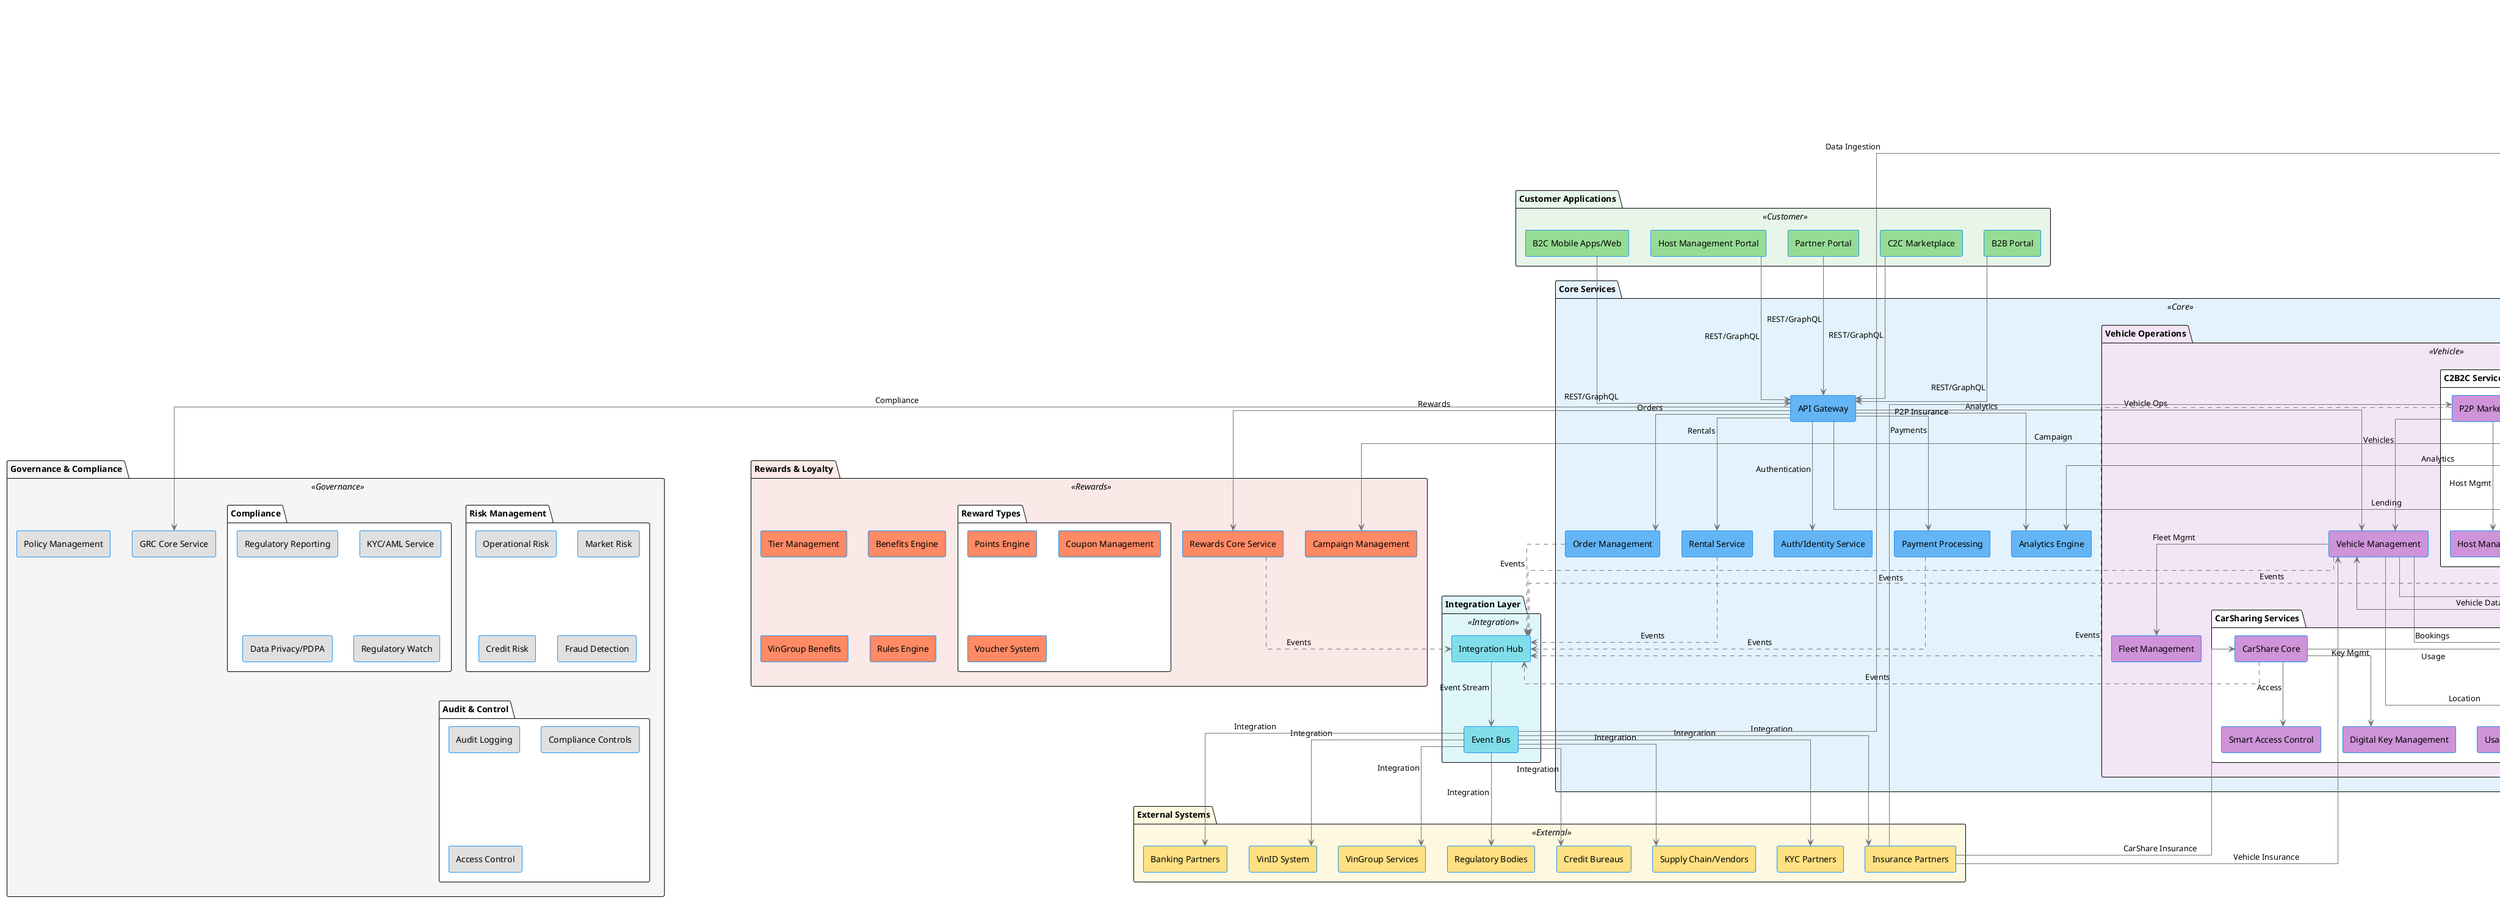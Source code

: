 @startuml
!theme plain
skinparam componentStyle rectangle
skinparam padding 2
skinparam linetype ortho

' Color definitions
skinparam package {
    BackgroundColor<<Customer>> #E8F5E9
    BackgroundColor<<Core>> #E3F2FD
    BackgroundColor<<Vehicle>> #F3E5F5
    BackgroundColor<<Lending>> #FFF3E0
    BackgroundColor<<Rewards>> #FBE9E7
    BackgroundColor<<Observability>> #EFEBE9
    BackgroundColor<<Governance>> #F5F5F5
    BackgroundColor<<Integration>> #E0F7FA
    BackgroundColor<<External>> #FFF8E1
    BackgroundColor<<Data>> #F3E5F5
}

skinparam component {
    BackgroundColor #FFFFFF
    BorderColor #2196F3
    ArrowColor #757575
}

package "Customer Applications" <<Customer>> {
    [B2C Mobile Apps/Web] as B2C #97DC95
    [B2B Portal] as B2B #97DC95
    [C2C Marketplace] as C2C #97DC95
    [Partner Portal] as Partners #97DC95
    [Host Management Portal] as Hosts #97DC95
}

package "Core Services" <<Core>> {
    [API Gateway] as API #64B5F6
    [Auth/Identity Service] as Auth #64B5F6
    [Payment Processing] as Payment #64B5F6
    [Order Management] as Order #64B5F6
    [Rental Service] as Rental #64B5F6
    [Analytics Engine] as Analytics #64B5F6

    package "Vehicle Operations" <<Vehicle>> {
        [Vehicle Management] as Vehicle #CE93D8
        [Fleet Management] as Fleet #CE93D8
        [IoT & Telematics] as IoT #CE93D8
        [Location Services] as Location #CE93D8
        [Booking Engine] as Booking #CE93D8

        package "CarSharing Services" {
            [CarShare Core] as ShareCore #CE93D8
            [Digital Key Management] as KeyMgmt #CE93D8
            [Usage Tracking] as Usage #CE93D8
            [Smart Access Control] as Unlock #CE93D8
        }

        package "C2B2C Services" {
            [P2P Marketplace] as P2P #CE93D8
            [Host Management] as HostMgmt #CE93D8
            [Revenue Share Engine] as Revenue #CE93D8
            [Quality Control] as Quality #CE93D8
        }
    }
}

package "Lending Services" <<Lending>> {
    [Lending Core Service] as LendCore #FFB74D

    package "B2C Lending" {
        [Installment Service] as Install #FFB74D
        [BNPL Service] as BNPL #FFB74D
        [Consumer Scoring] as ConsScore #FFB74D
    }

    package "B2B Lending" {
        [Merchant Lending] as MerchLend #FFB74D
        [Business Scoring] as BizScore #FFB74D
        [Collateral Management] as CollMgmt #FFB74D
    }

    [Lending Risk] as LendRisk #FFB74D
    [Collection Service] as Collection #FFB74D
}

package "Rewards & Loyalty" <<Rewards>> {
    [Rewards Core Service] as RewardCore #FF8A65

    package "Reward Types" {
        [Points Engine] as Points #FF8A65
        [Coupon Management] as Coupon #FF8A65
        [Voucher System] as Voucher #FF8A65
    }

    [Tier Management] as Tiers #FF8A65
    [Benefits Engine] as Benefits #FF8A65
    [VinGroup Benefits] as VinLoyalty #FF8A65
    [Campaign Management] as Campaign #FF8A65
    [Rules Engine] as RuleEngine #FF8A65
}

package "Observability & SRE" <<Observability>> {
    [Monitoring Dashboard] as Monitor #BCAAA4

    package "Observability Stack" {
        [Metrics Collection] as Metrics #BCAAA4
        [Log Aggregation] as Logs #BCAAA4
        [Distributed Tracing] as Traces #BCAAA4
        [Application Performance] as APM #BCAAA4
    }

    package "SRE Tools" {
        [Alert Management] as Alert #BCAAA4
        [Incident Management] as Incident #BCAAA4
        [On-Call Management] as OnCall #BCAAA4
        [Runbooks & Playbooks] as RunBooks #BCAAA4
    }

    package "Platform Health" {
        [SLO Monitoring] as SLO #BCAAA4
        [Capacity Planning] as Capacity #BCAAA4
        [Chaos Engineering] as Chaos #BCAAA4
        [Load Testing] as LoadTest #BCAAA4
    }
}

package "Governance & Compliance" <<Governance>> {
    [GRC Core Service] as GRC #E0E0E0

    package "Risk Management" {
        [Operational Risk] as OpRisk #E0E0E0
        [Market Risk] as MarketRisk #E0E0E0
        [Credit Risk] as CreditRisk #E0E0E0
        [Fraud Detection] as FraudRisk #E0E0E0
    }

    package "Compliance" {
        [Regulatory Reporting] as RegReport #E0E0E0
        [KYC/AML Service] as KYC_AML #E0E0E0
        [Data Privacy/PDPA] as DataPrivacy #E0E0E0
        [Regulatory Watch] as RegWatch #E0E0E0
    }

    package "Audit & Control" {
        [Audit Logging] as AuditLog #E0E0E0
        [Compliance Controls] as CompControl #E0E0E0
        [Access Control] as AccessCtrl #E0E0E0
    }

    [Policy Management] as Policy #E0E0E0
}

package "Integration Layer" <<Integration>> {
    [Integration Hub] as IntHub #80DEEA
    [Event Bus] as EventBus #80DEEA
}

package "External Systems" <<External>> {
    [VinGroup Services] as VinGroup #FFE082
    [VinID System] as VinID #FFE082
    [Banking Partners] as Banks #FFE082
    [KYC Partners] as KYCPartners #FFE082
    [Supply Chain/Vendors] as ServicePartners #FFE082
    [Credit Bureaus] as CreditBureau #FFE082
    [Regulatory Bodies] as Regulators #FFE082
    [Insurance Partners] as Insurance #FFE082
}

package "Data Platform" <<Data>> {
    [Data Lake] as DataLake #CE93D8
    [Data Warehouse] as DataWarehouse #CE93D8
    [ML Pipeline] as ML #CE93D8
    [Data Governance] as DataGov #CE93D8
}

' Connections remain the same as before
' Customer Apps to API
B2C --> API : "REST/GraphQL"
B2B --> API : "REST/GraphQL"
C2C --> API : "REST/GraphQL"
Partners --> API : "REST/GraphQL"
Hosts --> API : "REST/GraphQL"

' API to Core Services
API --> Auth : "Authentication"
API --> Payment : "Payments"
API --> Vehicle : "Vehicle Ops"
API --> Order : "Orders"
API --> Rental : "Rentals"
API --> Analytics : "Analytics"
API --> LendCore : "Lending"
API --> RewardCore : "Rewards"
API --> GRC : "Compliance"

' Vehicle Operations
Vehicle --> Fleet : "Fleet Mgmt"
Vehicle --> IoT : "IoT Data"
Vehicle --> Location : "Location"
Vehicle --> Booking : "Bookings"

ShareCore --> KeyMgmt : "Key Mgmt"
ShareCore --> Usage : "Usage"
ShareCore --> Unlock : "Access"

IoT --> Usage : "Track"
IoT --> Location : "Location"
IoT --> Vehicle : "Vehicle Data"

P2P --> HostMgmt : "Host Mgmt"
P2P --> Revenue : "Revenue"
P2P --> Quality : "Quality"
P2P --> Vehicle : "Vehicles"

' Core Integrations
Vehicle ..> IntHub : "Events"
Payment ..> IntHub : "Events"
Order ..> IntHub : "Events"
Rental ..> IntHub : "Events"
LendCore ..> IntHub : "Events"
RewardCore ..> IntHub : "Events"
ShareCore ..> IntHub : "Events"
P2P ..> IntHub : "Events"

IntHub --> EventBus : "Event Stream"

' External Systems Integration
EventBus --> VinGroup : "Integration"
EventBus --> VinID : "Integration"
EventBus --> Banks : "Integration"
EventBus --> KYCPartners : "Integration"
EventBus --> ServicePartners : "Integration"
EventBus --> CreditBureau : "Integration"
EventBus --> Regulators : "Integration"
EventBus --> Insurance : "Integration"

' Insurance Connections
Insurance --> Vehicle : "Vehicle Insurance"
Insurance --> ShareCore : "CarShare Insurance"
Insurance --> P2P : "P2P Insurance"

' Data Platform Flow
EventBus --> DataLake : "Data Ingestion"
DataLake --> DataWarehouse : "ETL"
DataWarehouse --> ML : "ML Training"
DataGov --> DataLake : "Governance"
DataGov --> DataWarehouse : "Governance"

' ML Outputs
ML --> Analytics : "Analytics"
ML --> ConsScore : "Scoring"
ML --> BizScore : "Scoring"
ML --> Campaign : "Campaign"
ML --> Usage : "Usage Analysis"
ML --> Quality : "Quality Analysis"

@enduml